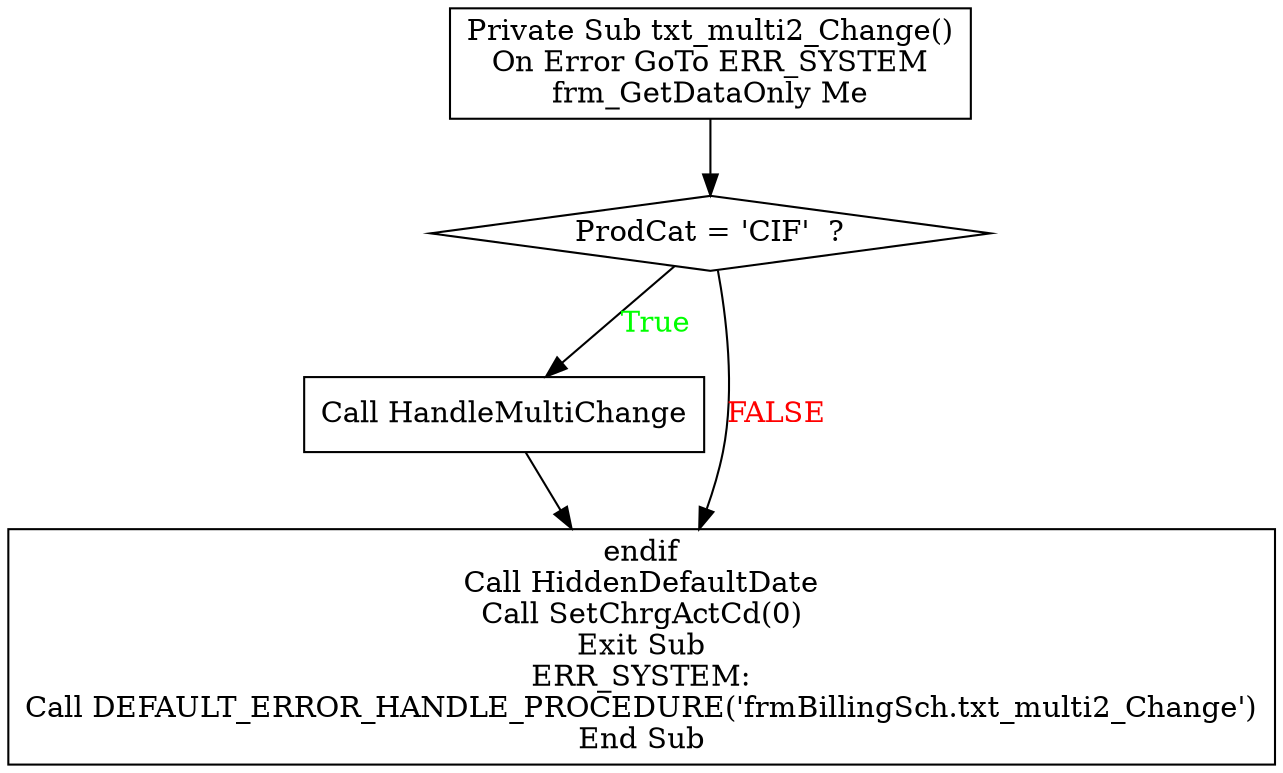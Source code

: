 digraph G{
Node_1 [ label ="Private Sub txt_multi2_Change()\nOn Error GoTo ERR_SYSTEM\nfrm_GetDataOnly Me",shape="box"];
Node_2 [ label ="ProdCat = 'CIF'  ?",shape="diamond"];
Node_3 [ label ="Call HandleMultiChange",shape="box"];
Node_4 [ label ="endif\nCall HiddenDefaultDate\nCall SetChrgActCd(0)\nExit Sub\nERR_SYSTEM:\nCall DEFAULT_ERROR_HANDLE_PROCEDURE('frmBillingSch.txt_multi2_Change')\nEnd Sub",shape="box"];
Node_2 -> Node_3 [label="True",fontcolor="GREEN"];
Node_1 -> Node_2;
Node_2 -> Node_4 [label="FALSE",fontcolor="RED"];
Node_3 -> Node_4;
}
